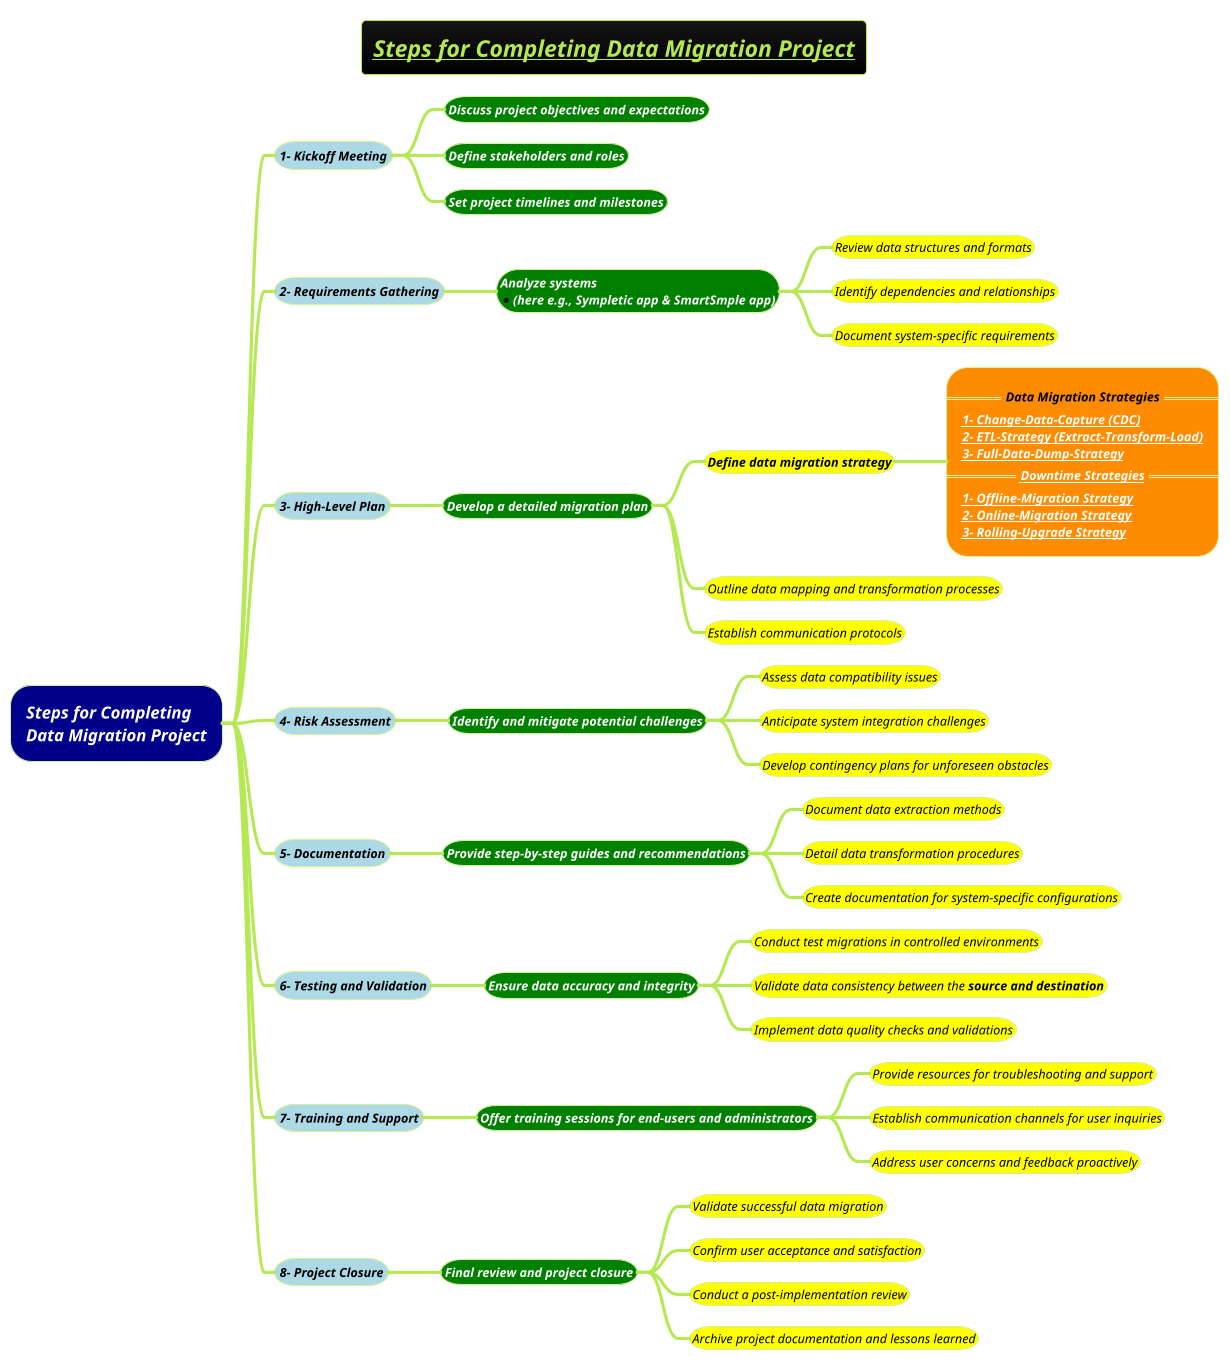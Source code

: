 @startmindmap
skinparam node {
    FontStyle italic
}
title =<i><b><u><size:18>Steps for Completing Data Migration Project
!theme hacker

*[#darkblue] <i><color #white>Steps for Completing \n<i><color #white>Data Migration Project
**[#lightblue] <i><color #black><size:12>1- Kickoff Meeting
***[#green] <b><i><color #white><size:12>Discuss project objectives and expectations
***[#green] <b><i><color #white><size:12>Define stakeholders and roles
***[#green] <b><i><color #white><size:12>Set project timelines and milestones

**[#lightblue] <i><color #black><size:12>2- Requirements Gathering
***[#green] <b><i><color #white><size:12>Analyze systems \n*<b><i><color #white><size:12>(here e.g., Sympletic app & SmartSmple app)
****[#yellow] <i><color #black><size:12>Review data structures and formats
****[#yellow] <i><color #black><size:12>Identify dependencies and relationships
****[#yellow] <i><color #black><size:12>Document system-specific requirements

**[#lightblue] <i><color #black><size:12>3- High-Level Plan
***[#green] <b><i><color #white><size:12>Develop a detailed migration plan
****[#yellow] <i><color #black><size:12><b>Define data migration strategy
*****[#darkorange]:==<b><i><color #black><size:12>Data Migration Strategies==
<b><i><color #black><size:12><b>[[docs/AI-ML-DL-Data-Science-and-BigData/data-science/data-or-database-migration/Data-Migration-Strategies/CDC-(Change-Data-Capture)-Strategy.puml 1- Change-Data-Capture (CDC)]]
<b><i><color #black><size:12>[[docs/AI-ML-DL-Data-Science-and-BigData/data-science/data-or-database-migration/Data-Migration-Strategies/ETL-(Extract-Transform-Load)-Strategy.puml 2- ETL-Strategy (Extract-Transform-Load)]]
<b><i><color #black><size:12>[[docs/AI-ML-DL-Data-Science-and-BigData/data-science/data-or-database-migration/Data-Migration-Strategies/Full-Data-Dump-Strategy.puml 3- Full-Data-Dump-Strategy]]
==<b><i><color #black><size:12>[[docs/AI-ML-DL-Data-Science-and-BigData/data-science/data-or-database-migration/Downtime-Strategies/Downtime-Strategies.puml Downtime Strategies]]==
<b><i><color #black><size:12>[[docs/AI-ML-DL-Data-Science-and-BigData/data-science/data-or-database-migration/Downtime-Strategies/Offline-Migration-Strategy.puml 1- Offline-Migration Strategy]]
<b><i><color #black><size:12>[[docs/AI-ML-DL-Data-Science-and-BigData/data-science/data-or-database-migration/Downtime-Strategies/Online-Migration-Strategy.puml 2- Online-Migration Strategy]]
<b><i><color #black><size:12>[[docs/AI-ML-DL-Data-Science-and-BigData/data-science/data-or-database-migration/Downtime-Strategies/Rolling-Upgrade-Strategy.puml 3- Rolling-Upgrade Strategy]];

****[#yellow] <i><color #black><size:12>Outline data mapping and transformation processes
****[#yellow] <i><color #black><size:12>Establish communication protocols

**[#lightblue] <i><color #black><size:12>4- Risk Assessment
***[#green] <b><i><color #white><size:12>Identify and mitigate potential challenges
****[#yellow] <i><color #black><size:12>Assess data compatibility issues
****[#yellow] <i><color #black><size:12>Anticipate system integration challenges
****[#yellow] <i><color #black><size:12>Develop contingency plans for unforeseen obstacles

**[#lightblue] <i><color #black><size:12>5- Documentation
***[#green] <b><i><color #white><size:12>Provide step-by-step guides and recommendations
****[#yellow] <i><color #black><size:12>Document data extraction methods
****[#yellow] <i><color #black><size:12>Detail data transformation procedures
****[#yellow] <i><color #black><size:12>Create documentation for system-specific configurations

**[#lightblue] <i><color #black><size:12>6- Testing and Validation
***[#green] <b><i><color #white><size:12>Ensure data accuracy and integrity
****[#yellow] <i><color #black><size:12>Conduct test migrations in controlled environments
****[#yellow] <i><color #black><size:12>Validate data consistency between the <b>source and destination
****[#yellow] <i><color #black><size:12>Implement data quality checks and validations

**[#lightblue] <i><color #black><size:12>7- Training and Support
***[#green] <b><i><color #white><size:12>Offer training sessions for end-users and administrators
****[#yellow] <i><color #black><size:12>Provide resources for troubleshooting and support
****[#yellow] <i><color #black><size:12>Establish communication channels for user inquiries
****[#yellow] <i><color #black><size:12>Address user concerns and feedback proactively

**[#lightblue] <i><color #black><size:12>8- Project Closure
***[#green] <b><i><color #white><size:12>Final review and project closure
****[#yellow] <i><color #black><size:12>Validate successful data migration
****[#yellow] <i><color #black><size:12>Confirm user acceptance and satisfaction
****[#yellow] <i><color #black><size:12>Conduct a post-implementation review
****[#yellow] <i><color #black><size:12>Archive project documentation and lessons learned

@endmindmap

